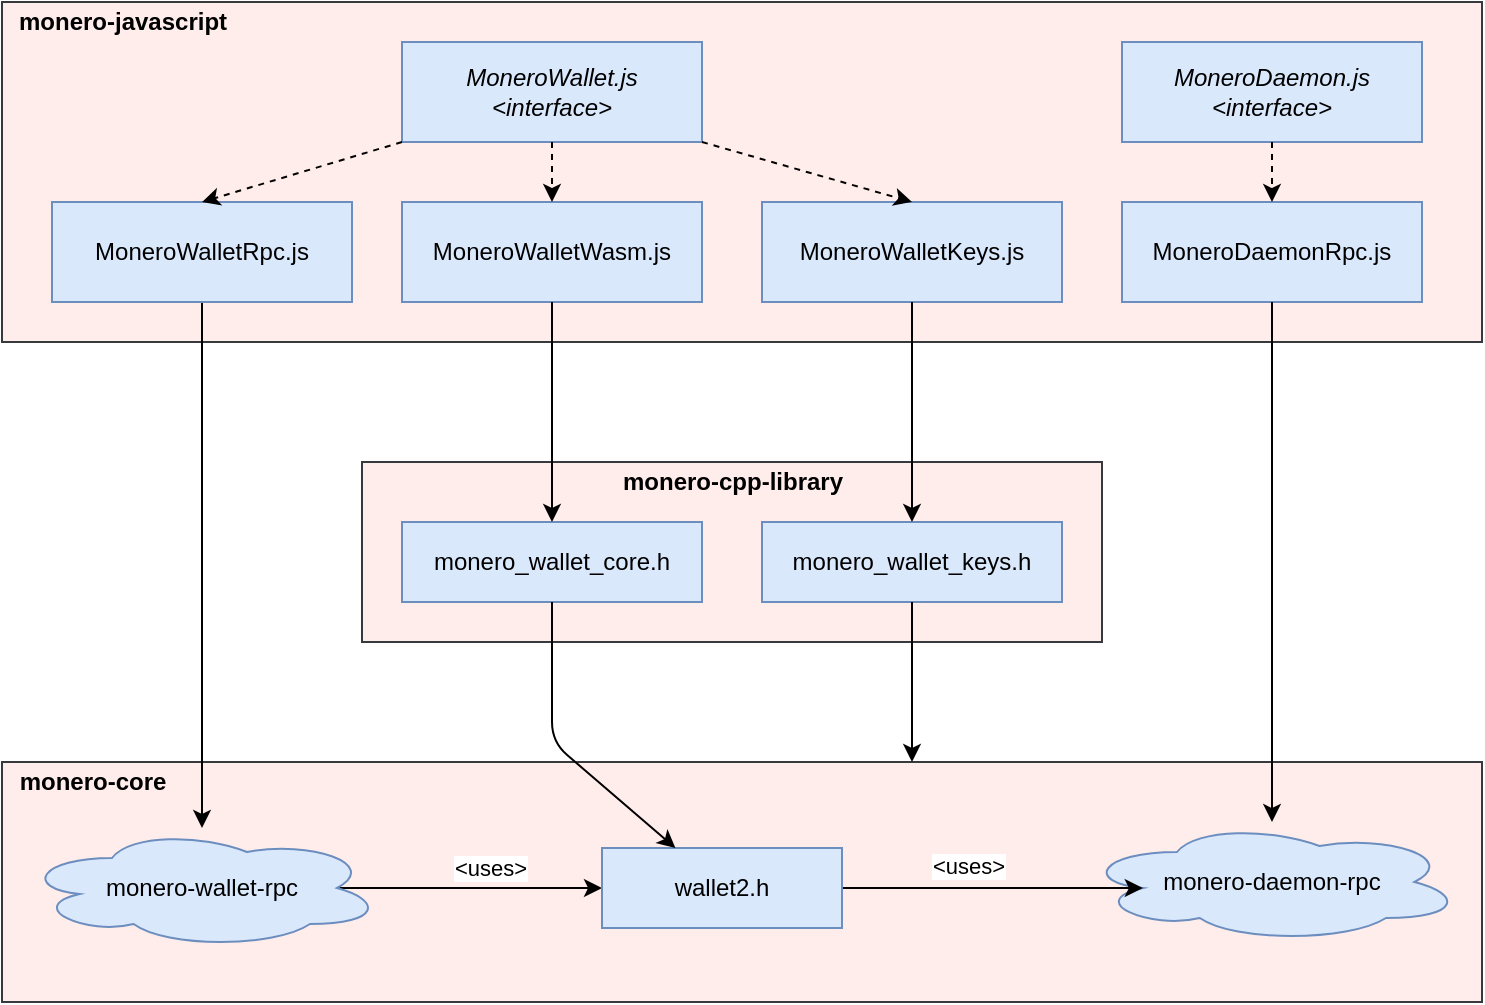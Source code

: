 <mxfile version="13.0.1" type="device"><diagram id="OTve13TcfAJLpkkU6LjM" name="Page-1"><mxGraphModel dx="1106" dy="750" grid="1" gridSize="10" guides="1" tooltips="1" connect="1" arrows="1" fold="1" page="1" pageScale="1" pageWidth="850" pageHeight="1100" math="0" shadow="0"><root><mxCell id="0"/><mxCell id="1" parent="0"/><mxCell id="DWUqdwU5VFKqG7q9camK-25" value="" style="rounded=0;whiteSpace=wrap;html=1;fillColor=#FFEDEB;strokeColor=#36393d;" vertex="1" parent="1"><mxGeometry x="40" y="90" width="740" height="170" as="geometry"/></mxCell><mxCell id="DWUqdwU5VFKqG7q9camK-19" value="" style="rounded=0;whiteSpace=wrap;html=1;fillColor=#FFEDEB;strokeColor=#36393d;" vertex="1" parent="1"><mxGeometry x="220" y="320" width="370" height="90" as="geometry"/></mxCell><mxCell id="DWUqdwU5VFKqG7q9camK-13" value="" style="rounded=0;whiteSpace=wrap;html=1;fillColor=#FFEDEB;strokeColor=#36393d;" vertex="1" parent="1"><mxGeometry x="40" y="470" width="740" height="120" as="geometry"/></mxCell><mxCell id="DWUqdwU5VFKqG7q9camK-6" value="MoneroWalletWasm.js" style="rounded=0;whiteSpace=wrap;html=1;fillColor=#dae8fc;strokeColor=#6c8ebf;" vertex="1" parent="1"><mxGeometry x="240" y="190" width="150" height="50" as="geometry"/></mxCell><mxCell id="DWUqdwU5VFKqG7q9camK-1" value="monero-daemon-rpc" style="ellipse;shape=cloud;whiteSpace=wrap;html=1;fillColor=#dae8fc;strokeColor=#6c8ebf;" vertex="1" parent="1"><mxGeometry x="580" y="500" width="190" height="60" as="geometry"/></mxCell><mxCell id="DWUqdwU5VFKqG7q9camK-8" style="edgeStyle=orthogonalEdgeStyle;rounded=0;orthogonalLoop=1;jettySize=auto;html=1;exitX=0.875;exitY=0.5;exitDx=0;exitDy=0;exitPerimeter=0;entryX=0;entryY=0.5;entryDx=0;entryDy=0;" edge="1" parent="1" source="DWUqdwU5VFKqG7q9camK-2" target="DWUqdwU5VFKqG7q9camK-5"><mxGeometry relative="1" as="geometry"/></mxCell><mxCell id="DWUqdwU5VFKqG7q9camK-11" value="&amp;lt;uses&amp;gt;" style="edgeLabel;html=1;align=center;verticalAlign=middle;resizable=0;points=[];" vertex="1" connectable="0" parent="DWUqdwU5VFKqG7q9camK-8"><mxGeometry x="0.264" y="-1" relative="1" as="geometry"><mxPoint x="-7.5" y="-11" as="offset"/></mxGeometry></mxCell><mxCell id="DWUqdwU5VFKqG7q9camK-2" value="monero-wallet-rpc" style="ellipse;shape=cloud;whiteSpace=wrap;html=1;fillColor=#dae8fc;strokeColor=#6c8ebf;" vertex="1" parent="1"><mxGeometry x="50" y="503" width="180" height="60" as="geometry"/></mxCell><mxCell id="DWUqdwU5VFKqG7q9camK-10" style="edgeStyle=orthogonalEdgeStyle;rounded=0;orthogonalLoop=1;jettySize=auto;html=1;exitX=1;exitY=0.5;exitDx=0;exitDy=0;entryX=0.16;entryY=0.55;entryDx=0;entryDy=0;entryPerimeter=0;" edge="1" parent="1" source="DWUqdwU5VFKqG7q9camK-5" target="DWUqdwU5VFKqG7q9camK-1"><mxGeometry relative="1" as="geometry"/></mxCell><mxCell id="DWUqdwU5VFKqG7q9camK-5" value="wallet2.h" style="rounded=0;whiteSpace=wrap;html=1;fillColor=#dae8fc;strokeColor=#6c8ebf;" vertex="1" parent="1"><mxGeometry x="340" y="513" width="120" height="40" as="geometry"/></mxCell><mxCell id="DWUqdwU5VFKqG7q9camK-12" value="&amp;lt;uses&amp;gt;" style="edgeLabel;html=1;align=center;verticalAlign=middle;resizable=0;points=[];" vertex="1" connectable="0" parent="1"><mxGeometry x="530" y="533" as="geometry"><mxPoint x="-7.5" y="-11" as="offset"/></mxGeometry></mxCell><mxCell id="DWUqdwU5VFKqG7q9camK-28" style="edgeStyle=orthogonalEdgeStyle;rounded=0;orthogonalLoop=1;jettySize=auto;html=1;exitX=0.5;exitY=1;exitDx=0;exitDy=0;" edge="1" parent="1" source="DWUqdwU5VFKqG7q9camK-14" target="DWUqdwU5VFKqG7q9camK-2"><mxGeometry relative="1" as="geometry"/></mxCell><mxCell id="DWUqdwU5VFKqG7q9camK-14" value="MoneroWalletRpc.js" style="rounded=0;whiteSpace=wrap;html=1;fillColor=#dae8fc;strokeColor=#6c8ebf;" vertex="1" parent="1"><mxGeometry x="65" y="190" width="150" height="50" as="geometry"/></mxCell><mxCell id="DWUqdwU5VFKqG7q9camK-15" value="MoneroWalletKeys.js" style="rounded=0;whiteSpace=wrap;html=1;fillColor=#dae8fc;strokeColor=#6c8ebf;" vertex="1" parent="1"><mxGeometry x="420" y="190" width="150" height="50" as="geometry"/></mxCell><mxCell id="DWUqdwU5VFKqG7q9camK-16" value="MoneroDaemonRpc.js" style="rounded=0;whiteSpace=wrap;html=1;fillColor=#dae8fc;strokeColor=#6c8ebf;" vertex="1" parent="1"><mxGeometry x="600" y="190" width="150" height="50" as="geometry"/></mxCell><mxCell id="DWUqdwU5VFKqG7q9camK-17" value="monero_wallet_core.h" style="rounded=0;whiteSpace=wrap;html=1;fillColor=#dae8fc;strokeColor=#6c8ebf;" vertex="1" parent="1"><mxGeometry x="240" y="350" width="150" height="40" as="geometry"/></mxCell><mxCell id="DWUqdwU5VFKqG7q9camK-18" value="monero_wallet_keys.h" style="rounded=0;whiteSpace=wrap;html=1;fillColor=#dae8fc;strokeColor=#6c8ebf;" vertex="1" parent="1"><mxGeometry x="420" y="350" width="150" height="40" as="geometry"/></mxCell><mxCell id="DWUqdwU5VFKqG7q9camK-20" value="monero-core" style="text;html=1;resizable=0;autosize=1;align=center;verticalAlign=middle;points=[];fillColor=none;strokeColor=none;rounded=0;fontStyle=1" vertex="1" parent="1"><mxGeometry x="40" y="470" width="90" height="20" as="geometry"/></mxCell><mxCell id="DWUqdwU5VFKqG7q9camK-21" value="monero-cpp-library" style="text;html=1;resizable=0;autosize=1;align=center;verticalAlign=middle;points=[];fillColor=none;strokeColor=none;rounded=0;fontStyle=1" vertex="1" parent="1"><mxGeometry x="340" y="320" width="130" height="20" as="geometry"/></mxCell><mxCell id="DWUqdwU5VFKqG7q9camK-22" value="" style="endArrow=classic;html=1;exitX=0.5;exitY=1;exitDx=0;exitDy=0;" edge="1" parent="1" source="DWUqdwU5VFKqG7q9camK-17" target="DWUqdwU5VFKqG7q9camK-5"><mxGeometry width="50" height="50" relative="1" as="geometry"><mxPoint x="400" y="500" as="sourcePoint"/><mxPoint x="450" y="450" as="targetPoint"/><Array as="points"><mxPoint x="315" y="460"/></Array></mxGeometry></mxCell><mxCell id="DWUqdwU5VFKqG7q9camK-23" value="" style="endArrow=classic;html=1;exitX=0.5;exitY=1;exitDx=0;exitDy=0;" edge="1" parent="1" source="DWUqdwU5VFKqG7q9camK-18"><mxGeometry width="50" height="50" relative="1" as="geometry"><mxPoint x="400" y="500" as="sourcePoint"/><mxPoint x="495" y="470" as="targetPoint"/></mxGeometry></mxCell><mxCell id="DWUqdwU5VFKqG7q9camK-24" value="" style="endArrow=classic;html=1;exitX=0.5;exitY=1;exitDx=0;exitDy=0;" edge="1" parent="1" source="DWUqdwU5VFKqG7q9camK-16" target="DWUqdwU5VFKqG7q9camK-1"><mxGeometry width="50" height="50" relative="1" as="geometry"><mxPoint x="485" y="420" as="sourcePoint"/><mxPoint x="485.2" y="520.96" as="targetPoint"/><Array as="points"/></mxGeometry></mxCell><mxCell id="DWUqdwU5VFKqG7q9camK-26" value="monero-javascript" style="text;html=1;resizable=0;autosize=1;align=center;verticalAlign=middle;points=[];fillColor=none;strokeColor=none;rounded=0;fontStyle=1" vertex="1" parent="1"><mxGeometry x="40" y="90" width="120" height="20" as="geometry"/></mxCell><mxCell id="DWUqdwU5VFKqG7q9camK-27" value="" style="endArrow=classic;html=1;exitX=0.5;exitY=1;exitDx=0;exitDy=0;" edge="1" parent="1" source="DWUqdwU5VFKqG7q9camK-6" target="DWUqdwU5VFKqG7q9camK-17"><mxGeometry width="50" height="50" relative="1" as="geometry"><mxPoint x="400" y="380" as="sourcePoint"/><mxPoint x="450" y="330" as="targetPoint"/></mxGeometry></mxCell><mxCell id="DWUqdwU5VFKqG7q9camK-29" value="" style="endArrow=classic;html=1;exitX=0.5;exitY=1;exitDx=0;exitDy=0;entryX=0.5;entryY=0;entryDx=0;entryDy=0;" edge="1" parent="1" source="DWUqdwU5VFKqG7q9camK-15" target="DWUqdwU5VFKqG7q9camK-18"><mxGeometry width="50" height="50" relative="1" as="geometry"><mxPoint x="325" y="250" as="sourcePoint"/><mxPoint x="316.333" y="380" as="targetPoint"/></mxGeometry></mxCell><mxCell id="DWUqdwU5VFKqG7q9camK-30" value="&lt;i&gt;MoneroWallet.js&lt;br&gt;&amp;lt;interface&amp;gt;&lt;br&gt;&lt;/i&gt;" style="rounded=0;whiteSpace=wrap;html=1;fillColor=#dae8fc;strokeColor=#6c8ebf;" vertex="1" parent="1"><mxGeometry x="240" y="110" width="150" height="50" as="geometry"/></mxCell><mxCell id="DWUqdwU5VFKqG7q9camK-31" value="&lt;i&gt;MoneroDaemon.js&lt;br&gt;&lt;/i&gt;&lt;i&gt;&amp;lt;interface&amp;gt;&lt;/i&gt;&lt;i&gt;&lt;br&gt;&lt;/i&gt;" style="rounded=0;whiteSpace=wrap;html=1;fillColor=#dae8fc;strokeColor=#6c8ebf;" vertex="1" parent="1"><mxGeometry x="600" y="110" width="150" height="50" as="geometry"/></mxCell><mxCell id="DWUqdwU5VFKqG7q9camK-36" value="" style="endArrow=classic;html=1;exitX=0;exitY=1;exitDx=0;exitDy=0;entryX=0.5;entryY=0;entryDx=0;entryDy=0;dashed=1" edge="1" parent="1" source="DWUqdwU5VFKqG7q9camK-30" target="DWUqdwU5VFKqG7q9camK-14"><mxGeometry width="50" height="50" relative="1" as="geometry"><mxPoint x="400" y="380" as="sourcePoint"/><mxPoint x="450" y="330" as="targetPoint"/></mxGeometry></mxCell><mxCell id="DWUqdwU5VFKqG7q9camK-41" value="" style="endArrow=classic;html=1;entryX=0.5;entryY=0;entryDx=0;entryDy=0;dashed=1;exitX=0.5;exitY=1;exitDx=0;exitDy=0;" edge="1" parent="1" source="DWUqdwU5VFKqG7q9camK-30" target="DWUqdwU5VFKqG7q9camK-6"><mxGeometry width="50" height="50" relative="1" as="geometry"><mxPoint x="250" y="170" as="sourcePoint"/><mxPoint x="150" y="200.0" as="targetPoint"/></mxGeometry></mxCell><mxCell id="DWUqdwU5VFKqG7q9camK-42" value="" style="endArrow=classic;html=1;entryX=0.5;entryY=0;entryDx=0;entryDy=0;dashed=1;exitX=1;exitY=1;exitDx=0;exitDy=0;" edge="1" parent="1" source="DWUqdwU5VFKqG7q9camK-30" target="DWUqdwU5VFKqG7q9camK-15"><mxGeometry width="50" height="50" relative="1" as="geometry"><mxPoint x="325" y="170" as="sourcePoint"/><mxPoint x="325" y="200.0" as="targetPoint"/></mxGeometry></mxCell><mxCell id="DWUqdwU5VFKqG7q9camK-43" value="" style="endArrow=classic;html=1;entryX=0.5;entryY=0;entryDx=0;entryDy=0;dashed=1;exitX=0.5;exitY=1;exitDx=0;exitDy=0;" edge="1" parent="1" source="DWUqdwU5VFKqG7q9camK-31" target="DWUqdwU5VFKqG7q9camK-16"><mxGeometry width="50" height="50" relative="1" as="geometry"><mxPoint x="400" y="170" as="sourcePoint"/><mxPoint x="505" y="200.0" as="targetPoint"/></mxGeometry></mxCell></root></mxGraphModel></diagram></mxfile>